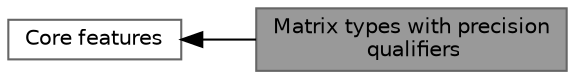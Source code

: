 digraph "Matrix types with precision qualifiers"
{
 // LATEX_PDF_SIZE
  bgcolor="transparent";
  edge [fontname=Helvetica,fontsize=10,labelfontname=Helvetica,labelfontsize=10];
  node [fontname=Helvetica,fontsize=10,shape=box,height=0.2,width=0.4];
  rankdir=LR;
  Node2 [id="Node000002",label="Core features",height=0.2,width=0.4,color="grey40", fillcolor="white", style="filled",URL="$group__core.html",tooltip="Features that implement in C++ the GLSL specification as closely as possible."];
  Node1 [id="Node000001",label="Matrix types with precision\l qualifiers",height=0.2,width=0.4,color="gray40", fillcolor="grey60", style="filled", fontcolor="black",tooltip="Matrix types with precision qualifiers which may result in various precision in term of ULPs."];
  Node2->Node1 [shape=plaintext, dir="back", style="solid"];
}
